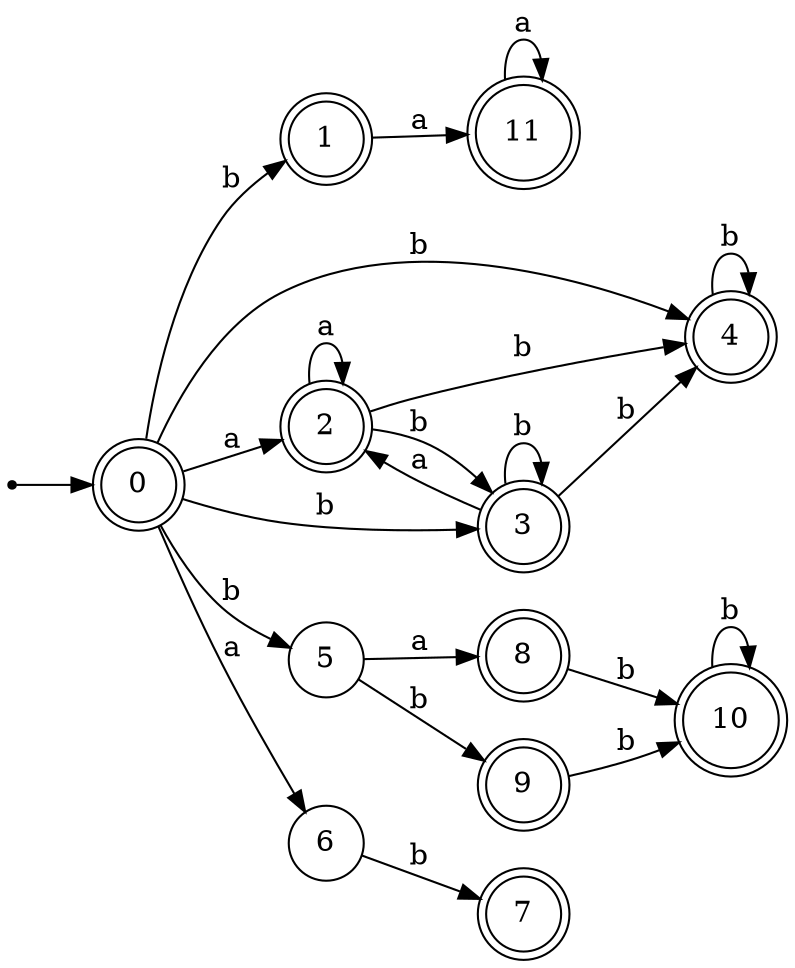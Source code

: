digraph finite_state_machine {
rankdir=LR;
size="20,20";
node [shape = point]; "dummy0"
node [shape = doublecircle]; "0";"dummy0" -> "0";
node [shape = doublecircle]; "1";node [shape = doublecircle]; "2";node [shape = doublecircle]; "3";node [shape = doublecircle]; "4";node [shape = circle]; "5";
node [shape = circle]; "6";
node [shape = doublecircle]; "7";node [shape = doublecircle]; "8";node [shape = doublecircle]; "9";node [shape = doublecircle]; "10";node [shape = doublecircle]; "11";"0" -> "1" [label = "b"];
 "0" -> "3" [label = "b"];
 "0" -> "4" [label = "b"];
 "0" -> "5" [label = "b"];
 "0" -> "2" [label = "a"];
 "0" -> "6" [label = "a"];
 "6" -> "7" [label = "b"];
 "5" -> "8" [label = "a"];
 "5" -> "9" [label = "b"];
 "9" -> "10" [label = "b"];
 "10" -> "10" [label = "b"];
 "8" -> "10" [label = "b"];
 "4" -> "4" [label = "b"];
 "3" -> "3" [label = "b"];
 "3" -> "4" [label = "b"];
 "3" -> "2" [label = "a"];
 "2" -> "2" [label = "a"];
 "2" -> "3" [label = "b"];
 "2" -> "4" [label = "b"];
 "1" -> "11" [label = "a"];
 "11" -> "11" [label = "a"];
 }
